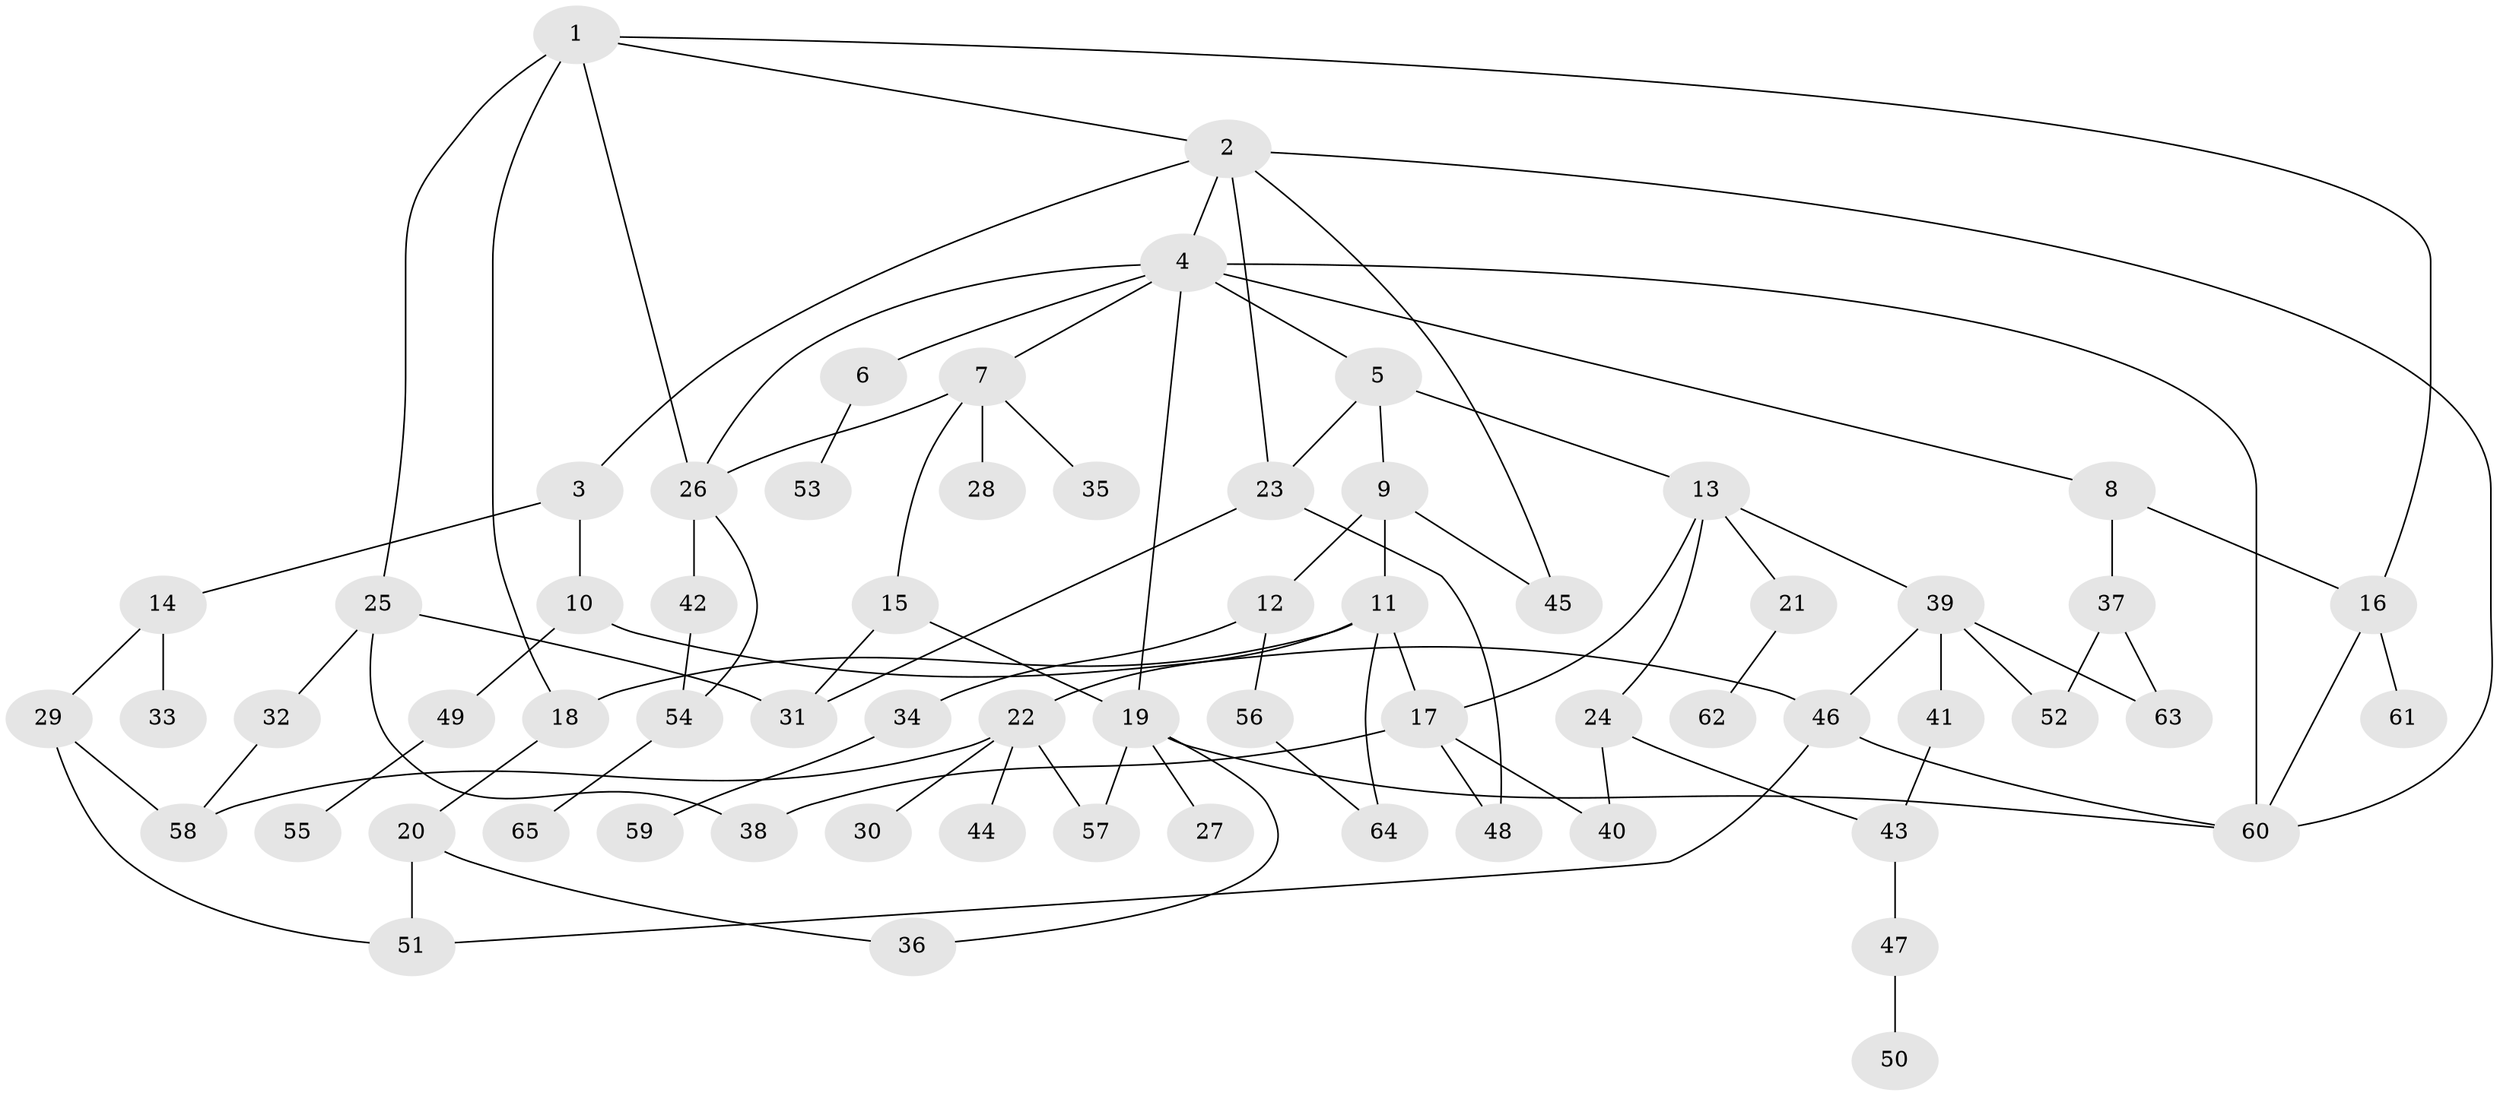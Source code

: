 // original degree distribution, {3: 0.17582417582417584, 6: 0.054945054945054944, 8: 0.01098901098901099, 4: 0.08791208791208792, 2: 0.2967032967032967, 5: 0.0989010989010989, 1: 0.27472527472527475}
// Generated by graph-tools (version 1.1) at 2025/48/03/04/25 22:48:54]
// undirected, 65 vertices, 93 edges
graph export_dot {
  node [color=gray90,style=filled];
  1;
  2;
  3;
  4;
  5;
  6;
  7;
  8;
  9;
  10;
  11;
  12;
  13;
  14;
  15;
  16;
  17;
  18;
  19;
  20;
  21;
  22;
  23;
  24;
  25;
  26;
  27;
  28;
  29;
  30;
  31;
  32;
  33;
  34;
  35;
  36;
  37;
  38;
  39;
  40;
  41;
  42;
  43;
  44;
  45;
  46;
  47;
  48;
  49;
  50;
  51;
  52;
  53;
  54;
  55;
  56;
  57;
  58;
  59;
  60;
  61;
  62;
  63;
  64;
  65;
  1 -- 2 [weight=1.0];
  1 -- 16 [weight=1.0];
  1 -- 18 [weight=2.0];
  1 -- 25 [weight=1.0];
  1 -- 26 [weight=1.0];
  2 -- 3 [weight=1.0];
  2 -- 4 [weight=1.0];
  2 -- 23 [weight=1.0];
  2 -- 45 [weight=1.0];
  2 -- 60 [weight=1.0];
  3 -- 10 [weight=1.0];
  3 -- 14 [weight=1.0];
  4 -- 5 [weight=1.0];
  4 -- 6 [weight=1.0];
  4 -- 7 [weight=1.0];
  4 -- 8 [weight=1.0];
  4 -- 19 [weight=1.0];
  4 -- 26 [weight=1.0];
  4 -- 60 [weight=1.0];
  5 -- 9 [weight=1.0];
  5 -- 13 [weight=1.0];
  5 -- 23 [weight=1.0];
  6 -- 53 [weight=1.0];
  7 -- 15 [weight=1.0];
  7 -- 26 [weight=1.0];
  7 -- 28 [weight=1.0];
  7 -- 35 [weight=1.0];
  8 -- 16 [weight=1.0];
  8 -- 37 [weight=1.0];
  9 -- 11 [weight=1.0];
  9 -- 12 [weight=1.0];
  9 -- 45 [weight=1.0];
  10 -- 46 [weight=1.0];
  10 -- 49 [weight=1.0];
  11 -- 17 [weight=1.0];
  11 -- 18 [weight=1.0];
  11 -- 22 [weight=1.0];
  11 -- 64 [weight=1.0];
  12 -- 34 [weight=1.0];
  12 -- 56 [weight=1.0];
  13 -- 17 [weight=1.0];
  13 -- 21 [weight=1.0];
  13 -- 24 [weight=1.0];
  13 -- 39 [weight=1.0];
  14 -- 29 [weight=1.0];
  14 -- 33 [weight=1.0];
  15 -- 19 [weight=1.0];
  15 -- 31 [weight=1.0];
  16 -- 60 [weight=1.0];
  16 -- 61 [weight=1.0];
  17 -- 38 [weight=1.0];
  17 -- 40 [weight=1.0];
  17 -- 48 [weight=1.0];
  18 -- 20 [weight=1.0];
  19 -- 27 [weight=2.0];
  19 -- 36 [weight=1.0];
  19 -- 57 [weight=1.0];
  19 -- 60 [weight=1.0];
  20 -- 36 [weight=1.0];
  20 -- 51 [weight=1.0];
  21 -- 62 [weight=1.0];
  22 -- 30 [weight=1.0];
  22 -- 44 [weight=1.0];
  22 -- 57 [weight=1.0];
  22 -- 58 [weight=1.0];
  23 -- 31 [weight=1.0];
  23 -- 48 [weight=1.0];
  24 -- 40 [weight=1.0];
  24 -- 43 [weight=1.0];
  25 -- 31 [weight=1.0];
  25 -- 32 [weight=1.0];
  25 -- 38 [weight=1.0];
  26 -- 42 [weight=1.0];
  26 -- 54 [weight=1.0];
  29 -- 51 [weight=1.0];
  29 -- 58 [weight=1.0];
  32 -- 58 [weight=1.0];
  34 -- 59 [weight=1.0];
  37 -- 52 [weight=1.0];
  37 -- 63 [weight=1.0];
  39 -- 41 [weight=1.0];
  39 -- 46 [weight=1.0];
  39 -- 52 [weight=1.0];
  39 -- 63 [weight=1.0];
  41 -- 43 [weight=1.0];
  42 -- 54 [weight=1.0];
  43 -- 47 [weight=1.0];
  46 -- 51 [weight=1.0];
  46 -- 60 [weight=1.0];
  47 -- 50 [weight=1.0];
  49 -- 55 [weight=1.0];
  54 -- 65 [weight=1.0];
  56 -- 64 [weight=1.0];
}
